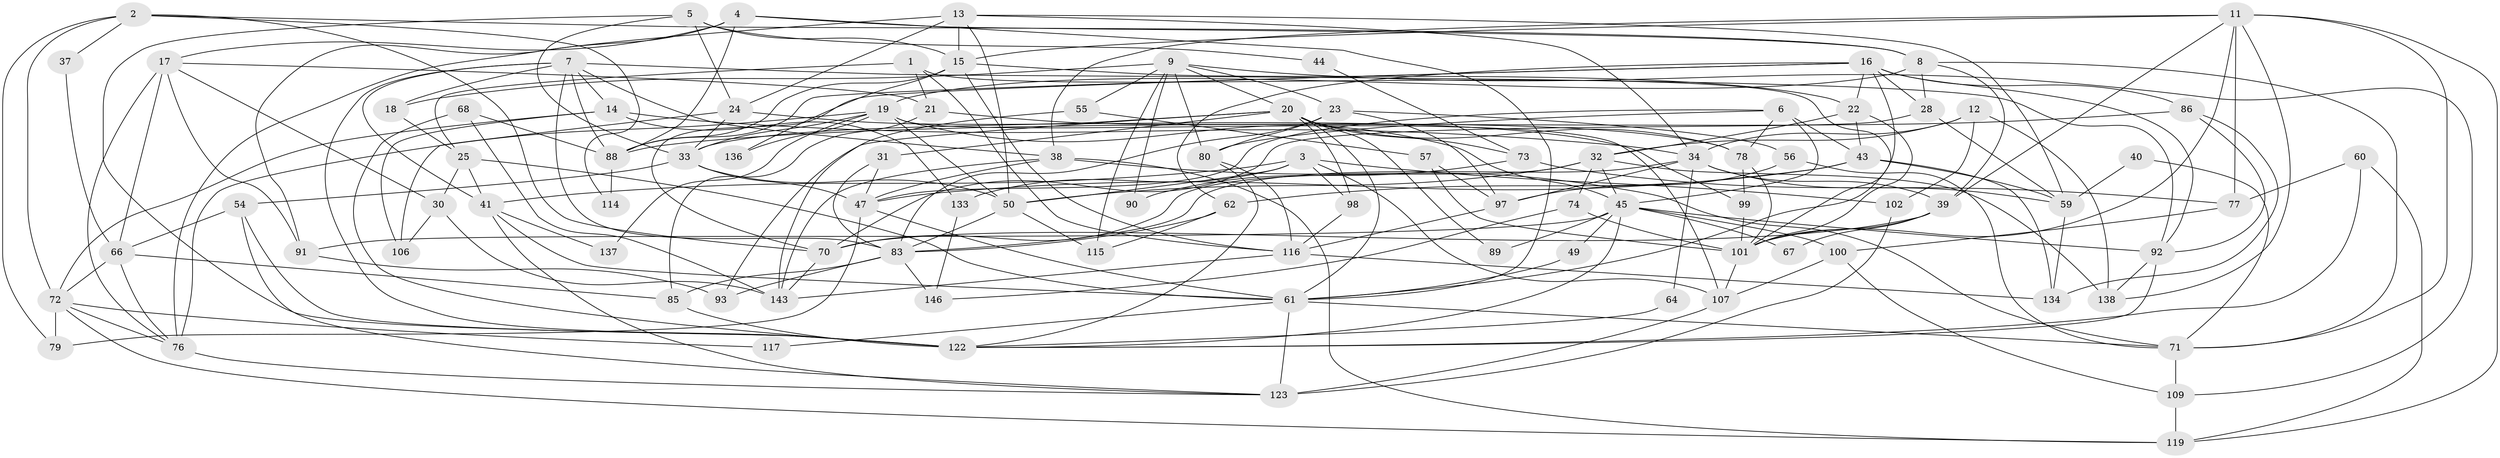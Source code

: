 // original degree distribution, {4: 0.2789115646258503, 7: 0.034013605442176874, 5: 0.19727891156462585, 3: 0.2585034013605442, 6: 0.09523809523809523, 2: 0.1292517006802721, 8: 0.006802721088435374}
// Generated by graph-tools (version 1.1) at 2025/11/02/27/25 16:11:22]
// undirected, 95 vertices, 234 edges
graph export_dot {
graph [start="1"]
  node [color=gray90,style=filled];
  1 [super="+29"];
  2 [super="+48"];
  3 [super="+145"];
  4;
  5 [super="+118"];
  6 [super="+87"];
  7 [super="+144"];
  8 [super="+131"];
  9 [super="+10"];
  11 [super="+52"];
  12;
  13 [super="+125"];
  14 [super="+75"];
  15 [super="+36"];
  16 [super="+26"];
  17 [super="+46"];
  18 [super="+69"];
  19 [super="+126"];
  20 [super="+51"];
  21 [super="+35"];
  22 [super="+27"];
  23;
  24 [super="+112"];
  25 [super="+65"];
  28;
  30 [super="+58"];
  31;
  32 [super="+128"];
  33 [super="+110"];
  34 [super="+63"];
  37;
  38 [super="+127"];
  39 [super="+132"];
  40;
  41 [super="+42"];
  43 [super="+141"];
  44;
  45 [super="+84"];
  47 [super="+139"];
  49;
  50 [super="+53"];
  54 [super="+82"];
  55;
  56;
  57;
  59 [super="+124"];
  60;
  61 [super="+81"];
  62;
  64;
  66 [super="+113"];
  67;
  68;
  70;
  71 [super="+94"];
  72 [super="+95"];
  73;
  74;
  76 [super="+105"];
  77;
  78 [super="+96"];
  79;
  80;
  83 [super="+104"];
  85 [super="+108"];
  86 [super="+140"];
  88 [super="+129"];
  89;
  90;
  91;
  92 [super="+121"];
  93;
  97 [super="+120"];
  98;
  99;
  100 [super="+103"];
  101 [super="+111"];
  102;
  106;
  107;
  109;
  114;
  115;
  116 [super="+142"];
  117;
  119 [super="+135"];
  122 [super="+130"];
  123 [super="+147"];
  133;
  134;
  136;
  137;
  138;
  143;
  146;
  1 -- 101;
  1 -- 116;
  1 -- 25;
  1 -- 21 [weight=2];
  2 -- 8;
  2 -- 37;
  2 -- 72;
  2 -- 79;
  2 -- 114;
  2 -- 70;
  3 -- 107;
  3 -- 50;
  3 -- 102;
  3 -- 41;
  3 -- 98;
  3 -- 133;
  4 -- 61;
  4 -- 91;
  4 -- 8;
  4 -- 17;
  4 -- 88;
  5 -- 33;
  5 -- 24;
  5 -- 44;
  5 -- 15;
  5 -- 122;
  6 -- 43 [weight=3];
  6 -- 80;
  6 -- 45;
  6 -- 47;
  6 -- 78;
  7 -- 83;
  7 -- 41;
  7 -- 122;
  7 -- 14;
  7 -- 18;
  7 -- 88;
  7 -- 92;
  7 -- 38;
  8 -- 39;
  8 -- 28;
  8 -- 71;
  8 -- 19;
  9 -- 115;
  9 -- 18;
  9 -- 23;
  9 -- 80;
  9 -- 20;
  9 -- 55;
  9 -- 90;
  9 -- 109;
  11 -- 38;
  11 -- 39;
  11 -- 101;
  11 -- 119;
  11 -- 138;
  11 -- 77;
  11 -- 71;
  11 -- 15;
  12 -- 102;
  12 -- 138;
  12 -- 32;
  12 -- 34;
  13 -- 34;
  13 -- 59;
  13 -- 76 [weight=2];
  13 -- 50;
  13 -- 24;
  13 -- 15;
  14 -- 72;
  14 -- 133;
  14 -- 106;
  14 -- 34;
  15 -- 116;
  15 -- 136;
  15 -- 88;
  15 -- 22;
  16 -- 62;
  16 -- 28;
  16 -- 22;
  16 -- 70;
  16 -- 61;
  16 -- 86;
  16 -- 88;
  16 -- 92;
  17 -- 76;
  17 -- 66;
  17 -- 91;
  17 -- 30;
  17 -- 21;
  18 -- 25;
  19 -- 50;
  19 -- 107;
  19 -- 136;
  19 -- 76;
  19 -- 33;
  19 -- 137;
  19 -- 45;
  20 -- 33;
  20 -- 73;
  20 -- 89;
  20 -- 98;
  20 -- 93;
  20 -- 61;
  20 -- 31;
  20 -- 78;
  21 -- 85;
  21 -- 78;
  22 -- 43;
  22 -- 32;
  22 -- 101;
  23 -- 80;
  23 -- 56;
  23 -- 97;
  23 -- 83;
  24 -- 33;
  24 -- 99;
  24 -- 106;
  25 -- 61;
  25 -- 30;
  25 -- 41;
  28 -- 70;
  28 -- 59;
  30 -- 143;
  30 -- 106;
  31 -- 47;
  31 -- 83;
  32 -- 70;
  32 -- 74;
  32 -- 45;
  32 -- 50;
  32 -- 138;
  33 -- 54;
  33 -- 50;
  33 -- 47;
  34 -- 97;
  34 -- 59;
  34 -- 64;
  34 -- 83;
  34 -- 39;
  37 -- 66;
  38 -- 71;
  38 -- 119;
  38 -- 47;
  38 -- 143;
  39 -- 67;
  39 -- 70;
  39 -- 101;
  40 -- 71;
  40 -- 59;
  41 -- 61 [weight=2];
  41 -- 137;
  41 -- 123;
  43 -- 59;
  43 -- 62;
  43 -- 134;
  43 -- 47;
  44 -- 73;
  45 -- 49;
  45 -- 92;
  45 -- 67;
  45 -- 89;
  45 -- 91;
  45 -- 122;
  45 -- 100;
  47 -- 61;
  47 -- 79;
  49 -- 61;
  50 -- 83;
  50 -- 115;
  54 -- 123;
  54 -- 66;
  54 -- 122;
  55 -- 143;
  55 -- 57;
  56 -- 71;
  56 -- 97;
  57 -- 97;
  57 -- 101;
  59 -- 134;
  60 -- 77;
  60 -- 122;
  60 -- 119;
  61 -- 117;
  61 -- 123 [weight=2];
  61 -- 71;
  62 -- 115;
  62 -- 83;
  64 -- 122;
  66 -- 72;
  66 -- 85;
  66 -- 76;
  68 -- 88;
  68 -- 143;
  68 -- 122;
  70 -- 143;
  71 -- 109;
  72 -- 117;
  72 -- 119;
  72 -- 76;
  72 -- 79;
  73 -- 77;
  73 -- 90;
  74 -- 146;
  74 -- 101;
  76 -- 123;
  77 -- 100;
  78 -- 99;
  78 -- 101;
  80 -- 122;
  80 -- 116;
  83 -- 93;
  83 -- 146;
  83 -- 85;
  85 -- 122;
  86 -- 92;
  86 -- 134;
  86 -- 88;
  88 -- 114;
  91 -- 93;
  92 -- 122;
  92 -- 138;
  97 -- 116;
  98 -- 116;
  99 -- 101;
  100 -- 109;
  100 -- 107;
  101 -- 107;
  102 -- 123;
  107 -- 123 [weight=2];
  109 -- 119;
  116 -- 134;
  116 -- 143;
  133 -- 146;
}
